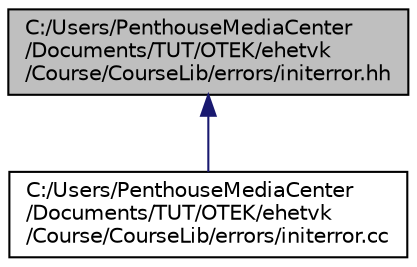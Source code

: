 digraph "C:/Users/PenthouseMediaCenter/Documents/TUT/OTEK/ehetvk/Course/CourseLib/errors/initerror.hh"
{
 // LATEX_PDF_SIZE
  edge [fontname="Helvetica",fontsize="10",labelfontname="Helvetica",labelfontsize="10"];
  node [fontname="Helvetica",fontsize="10",shape=record];
  Node1 [label="C:/Users/PenthouseMediaCenter\l/Documents/TUT/OTEK/ehetvk\l/Course/CourseLib/errors/initerror.hh",height=0.2,width=0.4,color="black", fillcolor="grey75", style="filled", fontcolor="black",tooltip="Defines an exception class for initialization errors."];
  Node1 -> Node2 [dir="back",color="midnightblue",fontsize="10",style="solid",fontname="Helvetica"];
  Node2 [label="C:/Users/PenthouseMediaCenter\l/Documents/TUT/OTEK/ehetvk\l/Course/CourseLib/errors/initerror.cc",height=0.2,width=0.4,color="black", fillcolor="white", style="filled",URL="$initerror_8cc.html",tooltip=" "];
}
